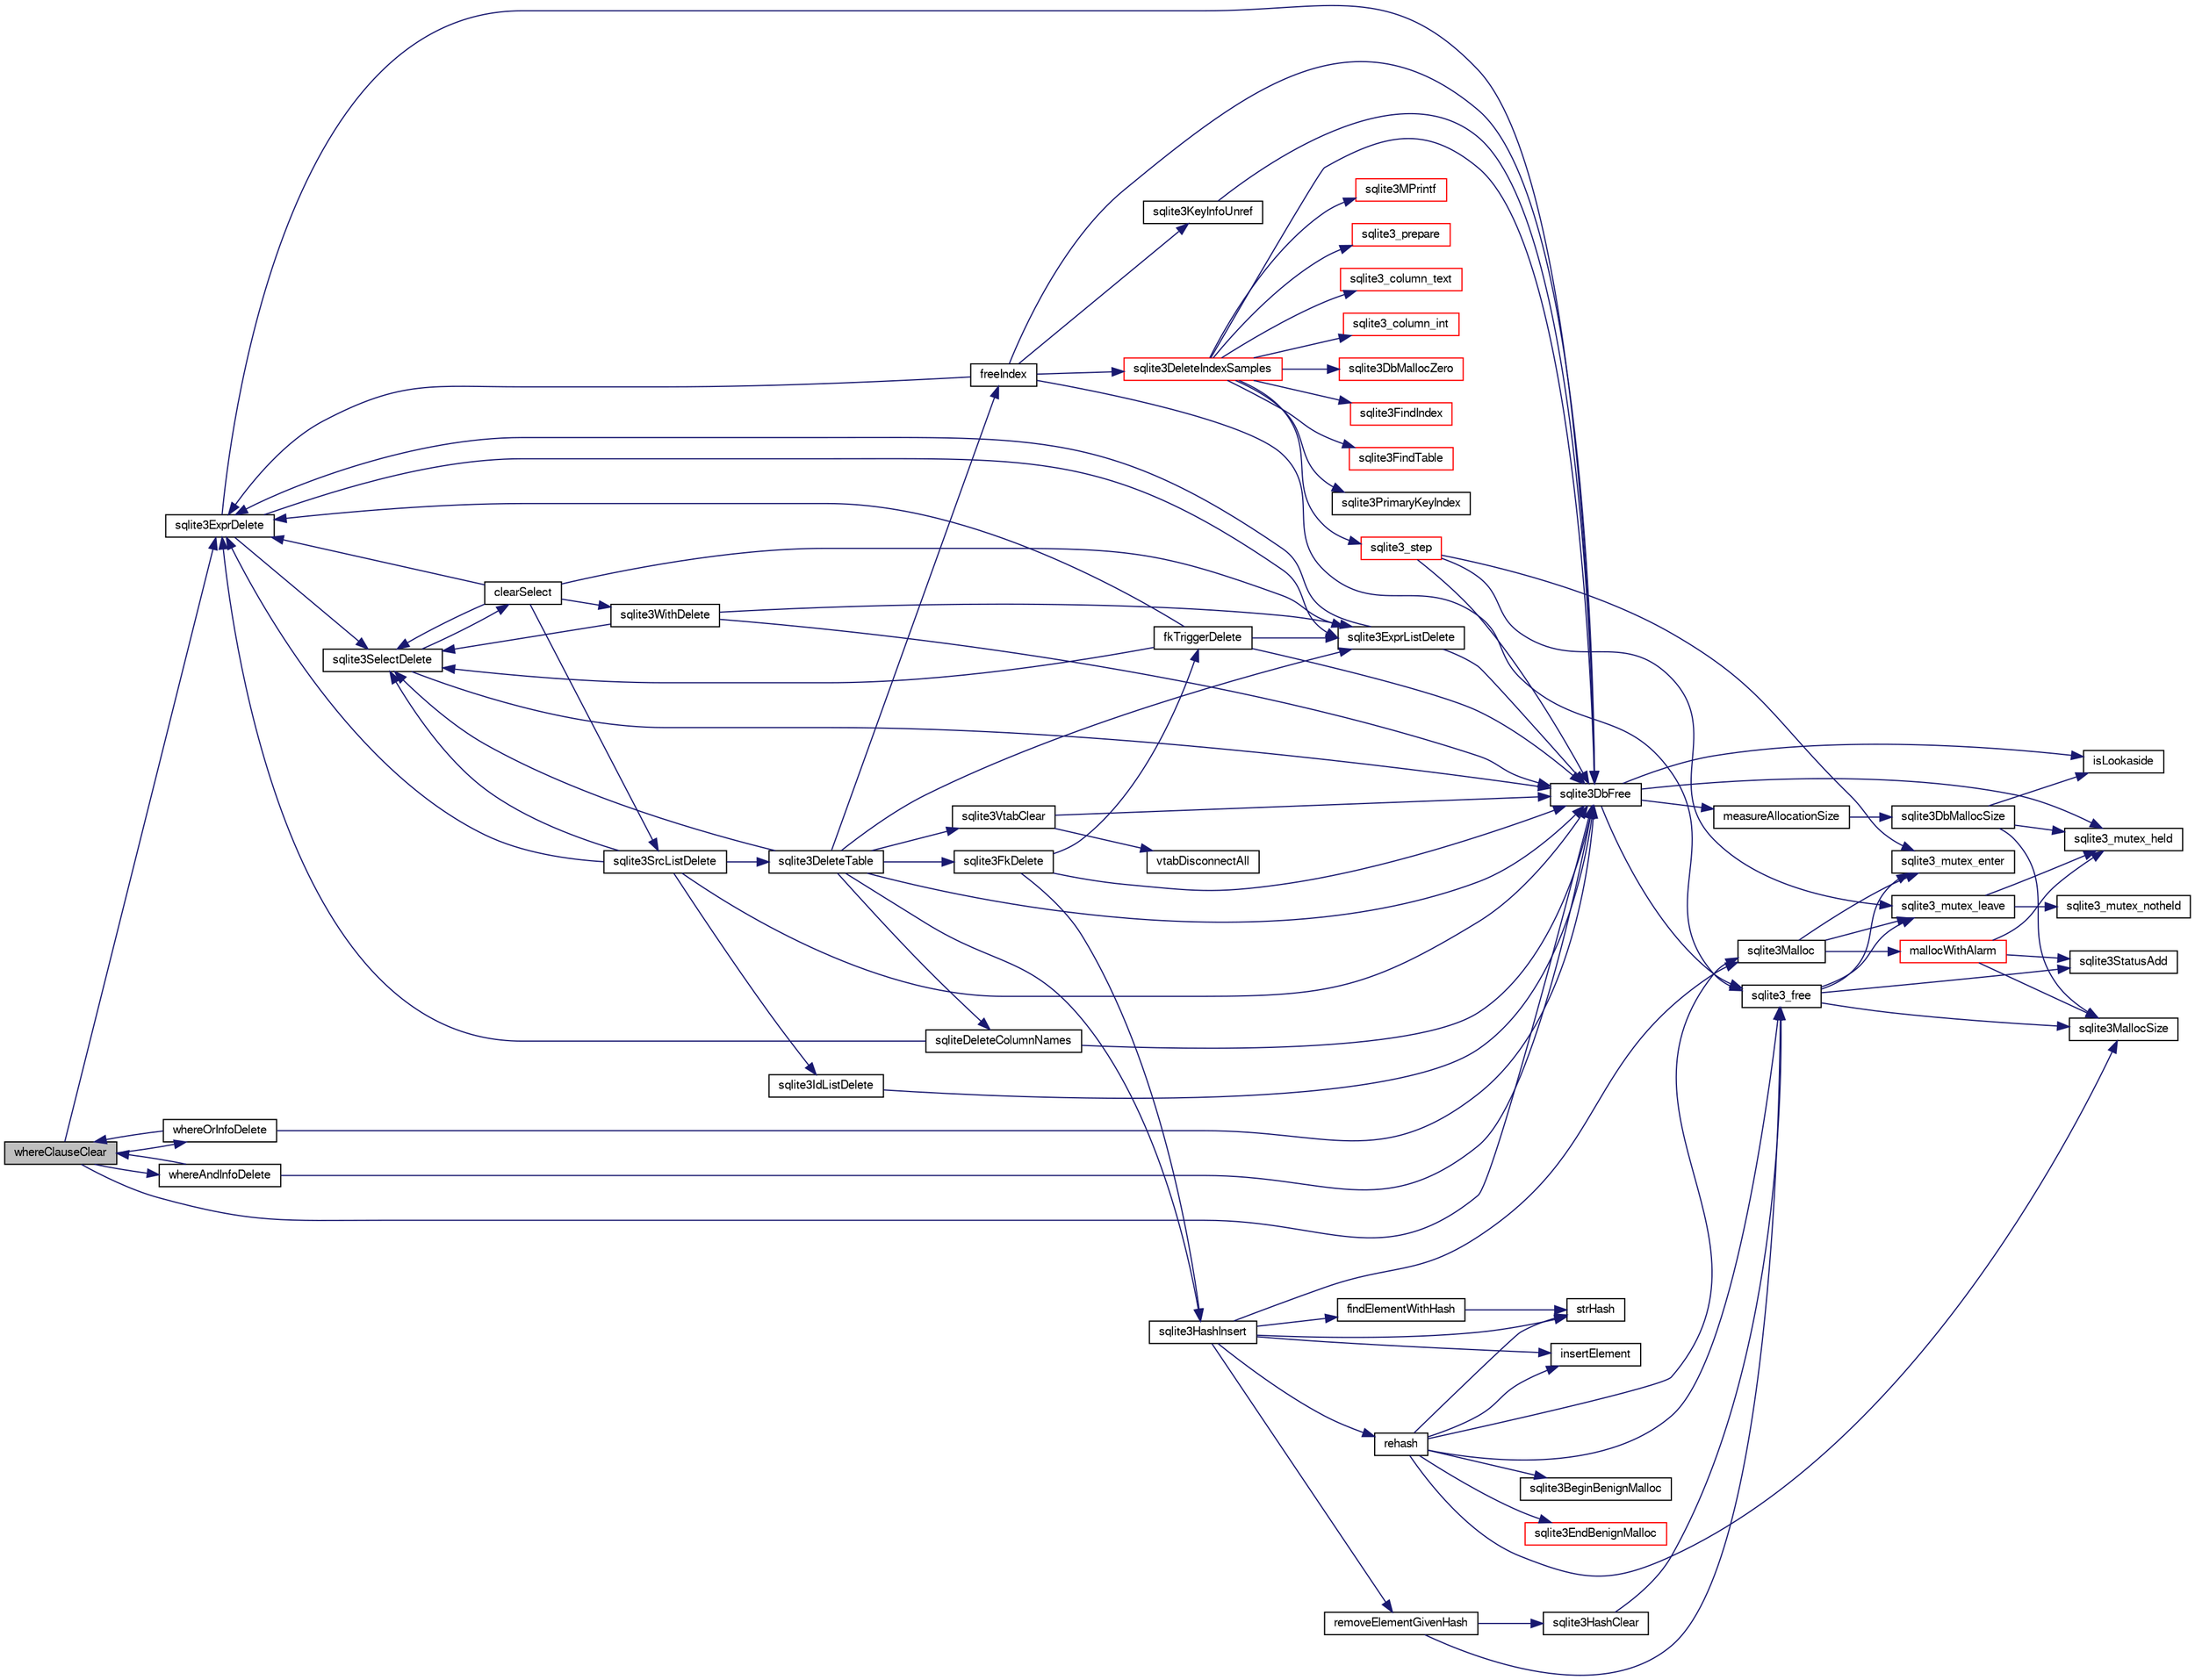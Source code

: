digraph "whereClauseClear"
{
  edge [fontname="FreeSans",fontsize="10",labelfontname="FreeSans",labelfontsize="10"];
  node [fontname="FreeSans",fontsize="10",shape=record];
  rankdir="LR";
  Node907696 [label="whereClauseClear",height=0.2,width=0.4,color="black", fillcolor="grey75", style="filled", fontcolor="black"];
  Node907696 -> Node907697 [color="midnightblue",fontsize="10",style="solid",fontname="FreeSans"];
  Node907697 [label="sqlite3ExprDelete",height=0.2,width=0.4,color="black", fillcolor="white", style="filled",URL="$sqlite3_8c.html#ae4e21ab5918e0428fbaa9e615dceb309"];
  Node907697 -> Node907698 [color="midnightblue",fontsize="10",style="solid",fontname="FreeSans"];
  Node907698 [label="sqlite3DbFree",height=0.2,width=0.4,color="black", fillcolor="white", style="filled",URL="$sqlite3_8c.html#ac70ab821a6607b4a1b909582dc37a069"];
  Node907698 -> Node907699 [color="midnightblue",fontsize="10",style="solid",fontname="FreeSans"];
  Node907699 [label="sqlite3_mutex_held",height=0.2,width=0.4,color="black", fillcolor="white", style="filled",URL="$sqlite3_8c.html#acf77da68932b6bc163c5e68547ecc3e7"];
  Node907698 -> Node907700 [color="midnightblue",fontsize="10",style="solid",fontname="FreeSans"];
  Node907700 [label="measureAllocationSize",height=0.2,width=0.4,color="black", fillcolor="white", style="filled",URL="$sqlite3_8c.html#a45731e644a22fdb756e2b6337224217a"];
  Node907700 -> Node907701 [color="midnightblue",fontsize="10",style="solid",fontname="FreeSans"];
  Node907701 [label="sqlite3DbMallocSize",height=0.2,width=0.4,color="black", fillcolor="white", style="filled",URL="$sqlite3_8c.html#aa397e5a8a03495203a0767abf0a71f86"];
  Node907701 -> Node907702 [color="midnightblue",fontsize="10",style="solid",fontname="FreeSans"];
  Node907702 [label="sqlite3MallocSize",height=0.2,width=0.4,color="black", fillcolor="white", style="filled",URL="$sqlite3_8c.html#acf5d2a5f35270bafb050bd2def576955"];
  Node907701 -> Node907699 [color="midnightblue",fontsize="10",style="solid",fontname="FreeSans"];
  Node907701 -> Node907703 [color="midnightblue",fontsize="10",style="solid",fontname="FreeSans"];
  Node907703 [label="isLookaside",height=0.2,width=0.4,color="black", fillcolor="white", style="filled",URL="$sqlite3_8c.html#a770fa05ff9717b75e16f4d968a77b897"];
  Node907698 -> Node907703 [color="midnightblue",fontsize="10",style="solid",fontname="FreeSans"];
  Node907698 -> Node907704 [color="midnightblue",fontsize="10",style="solid",fontname="FreeSans"];
  Node907704 [label="sqlite3_free",height=0.2,width=0.4,color="black", fillcolor="white", style="filled",URL="$sqlite3_8c.html#a6552349e36a8a691af5487999ab09519"];
  Node907704 -> Node907705 [color="midnightblue",fontsize="10",style="solid",fontname="FreeSans"];
  Node907705 [label="sqlite3_mutex_enter",height=0.2,width=0.4,color="black", fillcolor="white", style="filled",URL="$sqlite3_8c.html#a1c12cde690bd89f104de5cbad12a6bf5"];
  Node907704 -> Node907706 [color="midnightblue",fontsize="10",style="solid",fontname="FreeSans"];
  Node907706 [label="sqlite3StatusAdd",height=0.2,width=0.4,color="black", fillcolor="white", style="filled",URL="$sqlite3_8c.html#afa029f93586aeab4cc85360905dae9cd"];
  Node907704 -> Node907702 [color="midnightblue",fontsize="10",style="solid",fontname="FreeSans"];
  Node907704 -> Node907707 [color="midnightblue",fontsize="10",style="solid",fontname="FreeSans"];
  Node907707 [label="sqlite3_mutex_leave",height=0.2,width=0.4,color="black", fillcolor="white", style="filled",URL="$sqlite3_8c.html#a5838d235601dbd3c1fa993555c6bcc93"];
  Node907707 -> Node907699 [color="midnightblue",fontsize="10",style="solid",fontname="FreeSans"];
  Node907707 -> Node907708 [color="midnightblue",fontsize="10",style="solid",fontname="FreeSans"];
  Node907708 [label="sqlite3_mutex_notheld",height=0.2,width=0.4,color="black", fillcolor="white", style="filled",URL="$sqlite3_8c.html#a83967c837c1c000d3b5adcfaa688f5dc"];
  Node907697 -> Node907709 [color="midnightblue",fontsize="10",style="solid",fontname="FreeSans"];
  Node907709 [label="sqlite3SelectDelete",height=0.2,width=0.4,color="black", fillcolor="white", style="filled",URL="$sqlite3_8c.html#a0f56959f0acac85496744f0d068854a0"];
  Node907709 -> Node907710 [color="midnightblue",fontsize="10",style="solid",fontname="FreeSans"];
  Node907710 [label="clearSelect",height=0.2,width=0.4,color="black", fillcolor="white", style="filled",URL="$sqlite3_8c.html#ac083bac4f2f02c26aa02fc24ca8c2dd9"];
  Node907710 -> Node907711 [color="midnightblue",fontsize="10",style="solid",fontname="FreeSans"];
  Node907711 [label="sqlite3ExprListDelete",height=0.2,width=0.4,color="black", fillcolor="white", style="filled",URL="$sqlite3_8c.html#ae9cd46eac81e86a04ed8c09b99fc3c10"];
  Node907711 -> Node907697 [color="midnightblue",fontsize="10",style="solid",fontname="FreeSans"];
  Node907711 -> Node907698 [color="midnightblue",fontsize="10",style="solid",fontname="FreeSans"];
  Node907710 -> Node907712 [color="midnightblue",fontsize="10",style="solid",fontname="FreeSans"];
  Node907712 [label="sqlite3SrcListDelete",height=0.2,width=0.4,color="black", fillcolor="white", style="filled",URL="$sqlite3_8c.html#acc250a3e5e7fd8889a16a9f28e3e7312"];
  Node907712 -> Node907698 [color="midnightblue",fontsize="10",style="solid",fontname="FreeSans"];
  Node907712 -> Node907713 [color="midnightblue",fontsize="10",style="solid",fontname="FreeSans"];
  Node907713 [label="sqlite3DeleteTable",height=0.2,width=0.4,color="black", fillcolor="white", style="filled",URL="$sqlite3_8c.html#a7fd3d507375a381a3807f92735318973"];
  Node907713 -> Node907714 [color="midnightblue",fontsize="10",style="solid",fontname="FreeSans"];
  Node907714 [label="sqlite3HashInsert",height=0.2,width=0.4,color="black", fillcolor="white", style="filled",URL="$sqlite3_8c.html#aebbc6c13b3c139d5f3463938f441da3d"];
  Node907714 -> Node907715 [color="midnightblue",fontsize="10",style="solid",fontname="FreeSans"];
  Node907715 [label="findElementWithHash",height=0.2,width=0.4,color="black", fillcolor="white", style="filled",URL="$sqlite3_8c.html#a75c0f574fa5d51702434c6e980d57d7f"];
  Node907715 -> Node907716 [color="midnightblue",fontsize="10",style="solid",fontname="FreeSans"];
  Node907716 [label="strHash",height=0.2,width=0.4,color="black", fillcolor="white", style="filled",URL="$sqlite3_8c.html#ad7193605dadc27cf291d54e15bdd011d"];
  Node907714 -> Node907717 [color="midnightblue",fontsize="10",style="solid",fontname="FreeSans"];
  Node907717 [label="removeElementGivenHash",height=0.2,width=0.4,color="black", fillcolor="white", style="filled",URL="$sqlite3_8c.html#a97ff4ac3846af0f8caf5426adfa2808a"];
  Node907717 -> Node907704 [color="midnightblue",fontsize="10",style="solid",fontname="FreeSans"];
  Node907717 -> Node907718 [color="midnightblue",fontsize="10",style="solid",fontname="FreeSans"];
  Node907718 [label="sqlite3HashClear",height=0.2,width=0.4,color="black", fillcolor="white", style="filled",URL="$sqlite3_8c.html#acc7a2dfa6603c59af14b3792fe463c73"];
  Node907718 -> Node907704 [color="midnightblue",fontsize="10",style="solid",fontname="FreeSans"];
  Node907714 -> Node907719 [color="midnightblue",fontsize="10",style="solid",fontname="FreeSans"];
  Node907719 [label="sqlite3Malloc",height=0.2,width=0.4,color="black", fillcolor="white", style="filled",URL="$sqlite3_8c.html#a361a2eaa846b1885f123abe46f5d8b2b"];
  Node907719 -> Node907705 [color="midnightblue",fontsize="10",style="solid",fontname="FreeSans"];
  Node907719 -> Node907720 [color="midnightblue",fontsize="10",style="solid",fontname="FreeSans"];
  Node907720 [label="mallocWithAlarm",height=0.2,width=0.4,color="red", fillcolor="white", style="filled",URL="$sqlite3_8c.html#ab070d5cf8e48ec8a6a43cf025d48598b"];
  Node907720 -> Node907699 [color="midnightblue",fontsize="10",style="solid",fontname="FreeSans"];
  Node907720 -> Node907702 [color="midnightblue",fontsize="10",style="solid",fontname="FreeSans"];
  Node907720 -> Node907706 [color="midnightblue",fontsize="10",style="solid",fontname="FreeSans"];
  Node907719 -> Node907707 [color="midnightblue",fontsize="10",style="solid",fontname="FreeSans"];
  Node907714 -> Node907724 [color="midnightblue",fontsize="10",style="solid",fontname="FreeSans"];
  Node907724 [label="rehash",height=0.2,width=0.4,color="black", fillcolor="white", style="filled",URL="$sqlite3_8c.html#a4851529638f6c7af16239ee6e2dcc628"];
  Node907724 -> Node907725 [color="midnightblue",fontsize="10",style="solid",fontname="FreeSans"];
  Node907725 [label="sqlite3BeginBenignMalloc",height=0.2,width=0.4,color="black", fillcolor="white", style="filled",URL="$sqlite3_8c.html#a3344c0e2b1b6df701a1cb326602fac14"];
  Node907724 -> Node907719 [color="midnightblue",fontsize="10",style="solid",fontname="FreeSans"];
  Node907724 -> Node907726 [color="midnightblue",fontsize="10",style="solid",fontname="FreeSans"];
  Node907726 [label="sqlite3EndBenignMalloc",height=0.2,width=0.4,color="red", fillcolor="white", style="filled",URL="$sqlite3_8c.html#a4582127cc64d483dc66c7acf9d8d8fbb"];
  Node907724 -> Node907704 [color="midnightblue",fontsize="10",style="solid",fontname="FreeSans"];
  Node907724 -> Node907702 [color="midnightblue",fontsize="10",style="solid",fontname="FreeSans"];
  Node907724 -> Node907716 [color="midnightblue",fontsize="10",style="solid",fontname="FreeSans"];
  Node907724 -> Node907991 [color="midnightblue",fontsize="10",style="solid",fontname="FreeSans"];
  Node907991 [label="insertElement",height=0.2,width=0.4,color="black", fillcolor="white", style="filled",URL="$sqlite3_8c.html#a011f717fc5c46f03d78bf81b6714e0ee"];
  Node907714 -> Node907716 [color="midnightblue",fontsize="10",style="solid",fontname="FreeSans"];
  Node907714 -> Node907991 [color="midnightblue",fontsize="10",style="solid",fontname="FreeSans"];
  Node907713 -> Node907992 [color="midnightblue",fontsize="10",style="solid",fontname="FreeSans"];
  Node907992 [label="freeIndex",height=0.2,width=0.4,color="black", fillcolor="white", style="filled",URL="$sqlite3_8c.html#a00907c99c18d5bcb9d0b38c077146c31"];
  Node907992 -> Node907993 [color="midnightblue",fontsize="10",style="solid",fontname="FreeSans"];
  Node907993 [label="sqlite3DeleteIndexSamples",height=0.2,width=0.4,color="red", fillcolor="white", style="filled",URL="$sqlite3_8c.html#aaeda0302fbf61397ec009f65bed047ef"];
  Node907993 -> Node907698 [color="midnightblue",fontsize="10",style="solid",fontname="FreeSans"];
  Node907993 -> Node907994 [color="midnightblue",fontsize="10",style="solid",fontname="FreeSans"];
  Node907994 [label="sqlite3FindIndex",height=0.2,width=0.4,color="red", fillcolor="white", style="filled",URL="$sqlite3_8c.html#a79fb99db8d0f914bb72dd374ae088512"];
  Node907993 -> Node907996 [color="midnightblue",fontsize="10",style="solid",fontname="FreeSans"];
  Node907996 [label="sqlite3FindTable",height=0.2,width=0.4,color="red", fillcolor="white", style="filled",URL="$sqlite3_8c.html#afa51dbee6173bf3a8a3df76b07cea789"];
  Node907993 -> Node907997 [color="midnightblue",fontsize="10",style="solid",fontname="FreeSans"];
  Node907997 [label="sqlite3PrimaryKeyIndex",height=0.2,width=0.4,color="black", fillcolor="white", style="filled",URL="$sqlite3_8c.html#af6edde3fbbd22a22b86ad32677fad95b"];
  Node907993 -> Node907972 [color="midnightblue",fontsize="10",style="solid",fontname="FreeSans"];
  Node907972 [label="sqlite3MPrintf",height=0.2,width=0.4,color="red", fillcolor="white", style="filled",URL="$sqlite3_8c.html#a208ef0df84e9778778804a19af03efea"];
  Node907993 -> Node907998 [color="midnightblue",fontsize="10",style="solid",fontname="FreeSans"];
  Node907998 [label="sqlite3_prepare",height=0.2,width=0.4,color="red", fillcolor="white", style="filled",URL="$sqlite3_8c.html#a8c39e7b9dbeff01f0a399b46d4b29f1c"];
  Node907993 -> Node908377 [color="midnightblue",fontsize="10",style="solid",fontname="FreeSans"];
  Node908377 [label="sqlite3_step",height=0.2,width=0.4,color="red", fillcolor="white", style="filled",URL="$sqlite3_8c.html#ac1e491ce36b7471eb28387f7d3c74334"];
  Node908377 -> Node907705 [color="midnightblue",fontsize="10",style="solid",fontname="FreeSans"];
  Node908377 -> Node907698 [color="midnightblue",fontsize="10",style="solid",fontname="FreeSans"];
  Node908377 -> Node907707 [color="midnightblue",fontsize="10",style="solid",fontname="FreeSans"];
  Node907993 -> Node908552 [color="midnightblue",fontsize="10",style="solid",fontname="FreeSans"];
  Node908552 [label="sqlite3_column_text",height=0.2,width=0.4,color="red", fillcolor="white", style="filled",URL="$sqlite3_8c.html#aee36f5eaf67b425ddf6f9b7a2004d018"];
  Node907993 -> Node908644 [color="midnightblue",fontsize="10",style="solid",fontname="FreeSans"];
  Node908644 [label="sqlite3_column_int",height=0.2,width=0.4,color="red", fillcolor="white", style="filled",URL="$sqlite3_8c.html#a6bd16f5b3266f473e37e8e3d4ebb4290"];
  Node907993 -> Node907922 [color="midnightblue",fontsize="10",style="solid",fontname="FreeSans"];
  Node907922 [label="sqlite3DbMallocZero",height=0.2,width=0.4,color="red", fillcolor="white", style="filled",URL="$sqlite3_8c.html#a49cfebac9d6067a03442c92af73f33e4"];
  Node907992 -> Node908036 [color="midnightblue",fontsize="10",style="solid",fontname="FreeSans"];
  Node908036 [label="sqlite3KeyInfoUnref",height=0.2,width=0.4,color="black", fillcolor="white", style="filled",URL="$sqlite3_8c.html#ac94cc1874ab0865db1dbbefd3886ba4a"];
  Node908036 -> Node907698 [color="midnightblue",fontsize="10",style="solid",fontname="FreeSans"];
  Node907992 -> Node907697 [color="midnightblue",fontsize="10",style="solid",fontname="FreeSans"];
  Node907992 -> Node907698 [color="midnightblue",fontsize="10",style="solid",fontname="FreeSans"];
  Node907992 -> Node907704 [color="midnightblue",fontsize="10",style="solid",fontname="FreeSans"];
  Node907713 -> Node908647 [color="midnightblue",fontsize="10",style="solid",fontname="FreeSans"];
  Node908647 [label="sqlite3FkDelete",height=0.2,width=0.4,color="black", fillcolor="white", style="filled",URL="$sqlite3_8c.html#a59a33da6c4e11d3f99b15eafdc01f013"];
  Node908647 -> Node907714 [color="midnightblue",fontsize="10",style="solid",fontname="FreeSans"];
  Node908647 -> Node908648 [color="midnightblue",fontsize="10",style="solid",fontname="FreeSans"];
  Node908648 [label="fkTriggerDelete",height=0.2,width=0.4,color="black", fillcolor="white", style="filled",URL="$sqlite3_8c.html#a45e39c07b1ac453fc3ee0d8779da2cc1"];
  Node908648 -> Node907697 [color="midnightblue",fontsize="10",style="solid",fontname="FreeSans"];
  Node908648 -> Node907711 [color="midnightblue",fontsize="10",style="solid",fontname="FreeSans"];
  Node908648 -> Node907709 [color="midnightblue",fontsize="10",style="solid",fontname="FreeSans"];
  Node908648 -> Node907698 [color="midnightblue",fontsize="10",style="solid",fontname="FreeSans"];
  Node908647 -> Node907698 [color="midnightblue",fontsize="10",style="solid",fontname="FreeSans"];
  Node907713 -> Node908649 [color="midnightblue",fontsize="10",style="solid",fontname="FreeSans"];
  Node908649 [label="sqliteDeleteColumnNames",height=0.2,width=0.4,color="black", fillcolor="white", style="filled",URL="$sqlite3_8c.html#a30fd46bd85a745b908f382e5dd74c38a"];
  Node908649 -> Node907698 [color="midnightblue",fontsize="10",style="solid",fontname="FreeSans"];
  Node908649 -> Node907697 [color="midnightblue",fontsize="10",style="solid",fontname="FreeSans"];
  Node907713 -> Node907698 [color="midnightblue",fontsize="10",style="solid",fontname="FreeSans"];
  Node907713 -> Node907709 [color="midnightblue",fontsize="10",style="solid",fontname="FreeSans"];
  Node907713 -> Node907711 [color="midnightblue",fontsize="10",style="solid",fontname="FreeSans"];
  Node907713 -> Node908650 [color="midnightblue",fontsize="10",style="solid",fontname="FreeSans"];
  Node908650 [label="sqlite3VtabClear",height=0.2,width=0.4,color="black", fillcolor="white", style="filled",URL="$sqlite3_8c.html#a0690ffd2d2e58bd4ed1ce4f1e35c1ef1"];
  Node908650 -> Node908630 [color="midnightblue",fontsize="10",style="solid",fontname="FreeSans"];
  Node908630 [label="vtabDisconnectAll",height=0.2,width=0.4,color="black", fillcolor="white", style="filled",URL="$sqlite3_8c.html#aa3d5506c2557b3e090d8409b5ee27d29"];
  Node908650 -> Node907698 [color="midnightblue",fontsize="10",style="solid",fontname="FreeSans"];
  Node907712 -> Node907709 [color="midnightblue",fontsize="10",style="solid",fontname="FreeSans"];
  Node907712 -> Node907697 [color="midnightblue",fontsize="10",style="solid",fontname="FreeSans"];
  Node907712 -> Node908027 [color="midnightblue",fontsize="10",style="solid",fontname="FreeSans"];
  Node908027 [label="sqlite3IdListDelete",height=0.2,width=0.4,color="black", fillcolor="white", style="filled",URL="$sqlite3_8c.html#a38bea53ea789e86289ca600ff6010f73"];
  Node908027 -> Node907698 [color="midnightblue",fontsize="10",style="solid",fontname="FreeSans"];
  Node907710 -> Node907697 [color="midnightblue",fontsize="10",style="solid",fontname="FreeSans"];
  Node907710 -> Node907709 [color="midnightblue",fontsize="10",style="solid",fontname="FreeSans"];
  Node907710 -> Node908026 [color="midnightblue",fontsize="10",style="solid",fontname="FreeSans"];
  Node908026 [label="sqlite3WithDelete",height=0.2,width=0.4,color="black", fillcolor="white", style="filled",URL="$sqlite3_8c.html#a17d9ea3de76b5d740b422ea9b4fe3abb"];
  Node908026 -> Node907711 [color="midnightblue",fontsize="10",style="solid",fontname="FreeSans"];
  Node908026 -> Node907709 [color="midnightblue",fontsize="10",style="solid",fontname="FreeSans"];
  Node908026 -> Node907698 [color="midnightblue",fontsize="10",style="solid",fontname="FreeSans"];
  Node907709 -> Node907698 [color="midnightblue",fontsize="10",style="solid",fontname="FreeSans"];
  Node907697 -> Node907711 [color="midnightblue",fontsize="10",style="solid",fontname="FreeSans"];
  Node907696 -> Node908651 [color="midnightblue",fontsize="10",style="solid",fontname="FreeSans"];
  Node908651 [label="whereOrInfoDelete",height=0.2,width=0.4,color="black", fillcolor="white", style="filled",URL="$sqlite3_8c.html#abb2848eb0bce7a288b25bdd1d3df5535"];
  Node908651 -> Node907696 [color="midnightblue",fontsize="10",style="solid",fontname="FreeSans"];
  Node908651 -> Node907698 [color="midnightblue",fontsize="10",style="solid",fontname="FreeSans"];
  Node907696 -> Node908652 [color="midnightblue",fontsize="10",style="solid",fontname="FreeSans"];
  Node908652 [label="whereAndInfoDelete",height=0.2,width=0.4,color="black", fillcolor="white", style="filled",URL="$sqlite3_8c.html#a6cfc971c2a2e285860dc9dc0e157cb85"];
  Node908652 -> Node907696 [color="midnightblue",fontsize="10",style="solid",fontname="FreeSans"];
  Node908652 -> Node907698 [color="midnightblue",fontsize="10",style="solid",fontname="FreeSans"];
  Node907696 -> Node907698 [color="midnightblue",fontsize="10",style="solid",fontname="FreeSans"];
}
